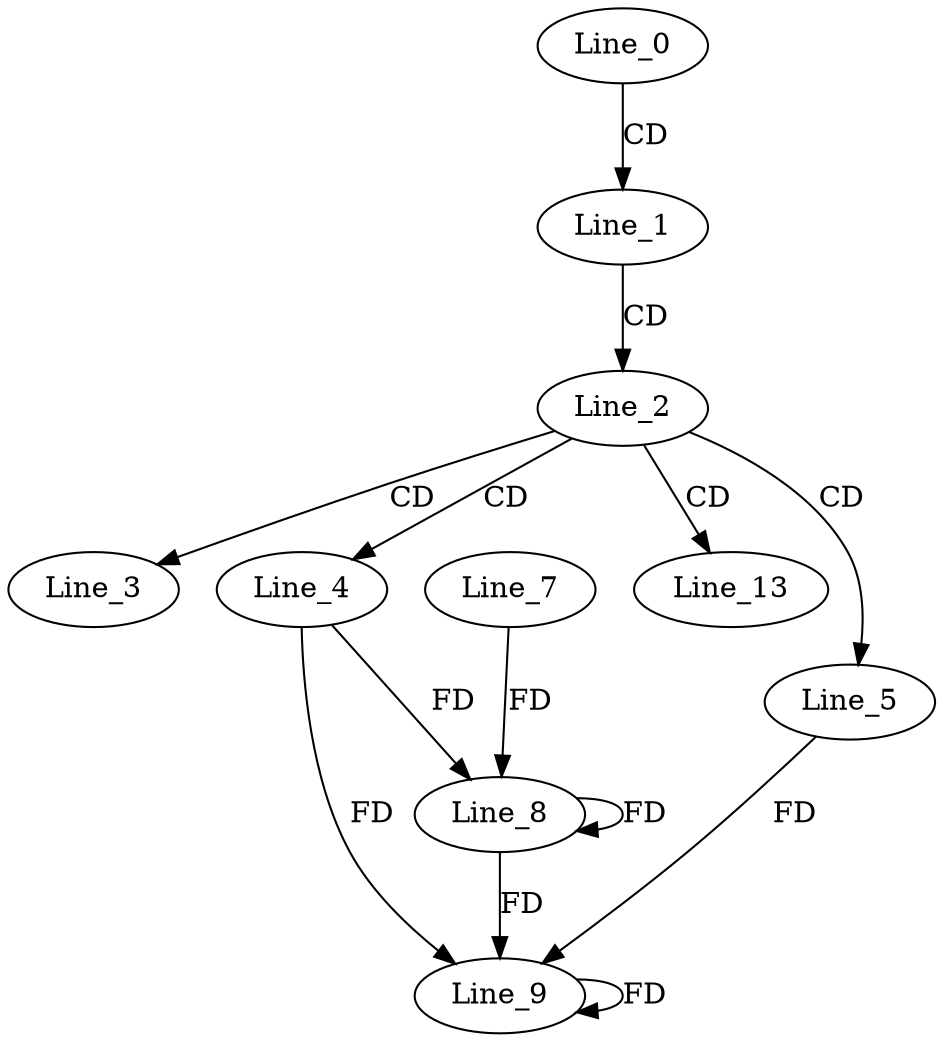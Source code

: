 digraph G {
  Line_0;
  Line_1;
  Line_2;
  Line_3;
  Line_4;
  Line_5;
  Line_8;
  Line_8;
  Line_7;
  Line_9;
  Line_9;
  Line_13;
  Line_0 -> Line_1 [ label="CD" ];
  Line_1 -> Line_2 [ label="CD" ];
  Line_2 -> Line_3 [ label="CD" ];
  Line_2 -> Line_4 [ label="CD" ];
  Line_2 -> Line_5 [ label="CD" ];
  Line_4 -> Line_8 [ label="FD" ];
  Line_8 -> Line_8 [ label="FD" ];
  Line_7 -> Line_8 [ label="FD" ];
  Line_5 -> Line_9 [ label="FD" ];
  Line_9 -> Line_9 [ label="FD" ];
  Line_4 -> Line_9 [ label="FD" ];
  Line_8 -> Line_9 [ label="FD" ];
  Line_2 -> Line_13 [ label="CD" ];
}
